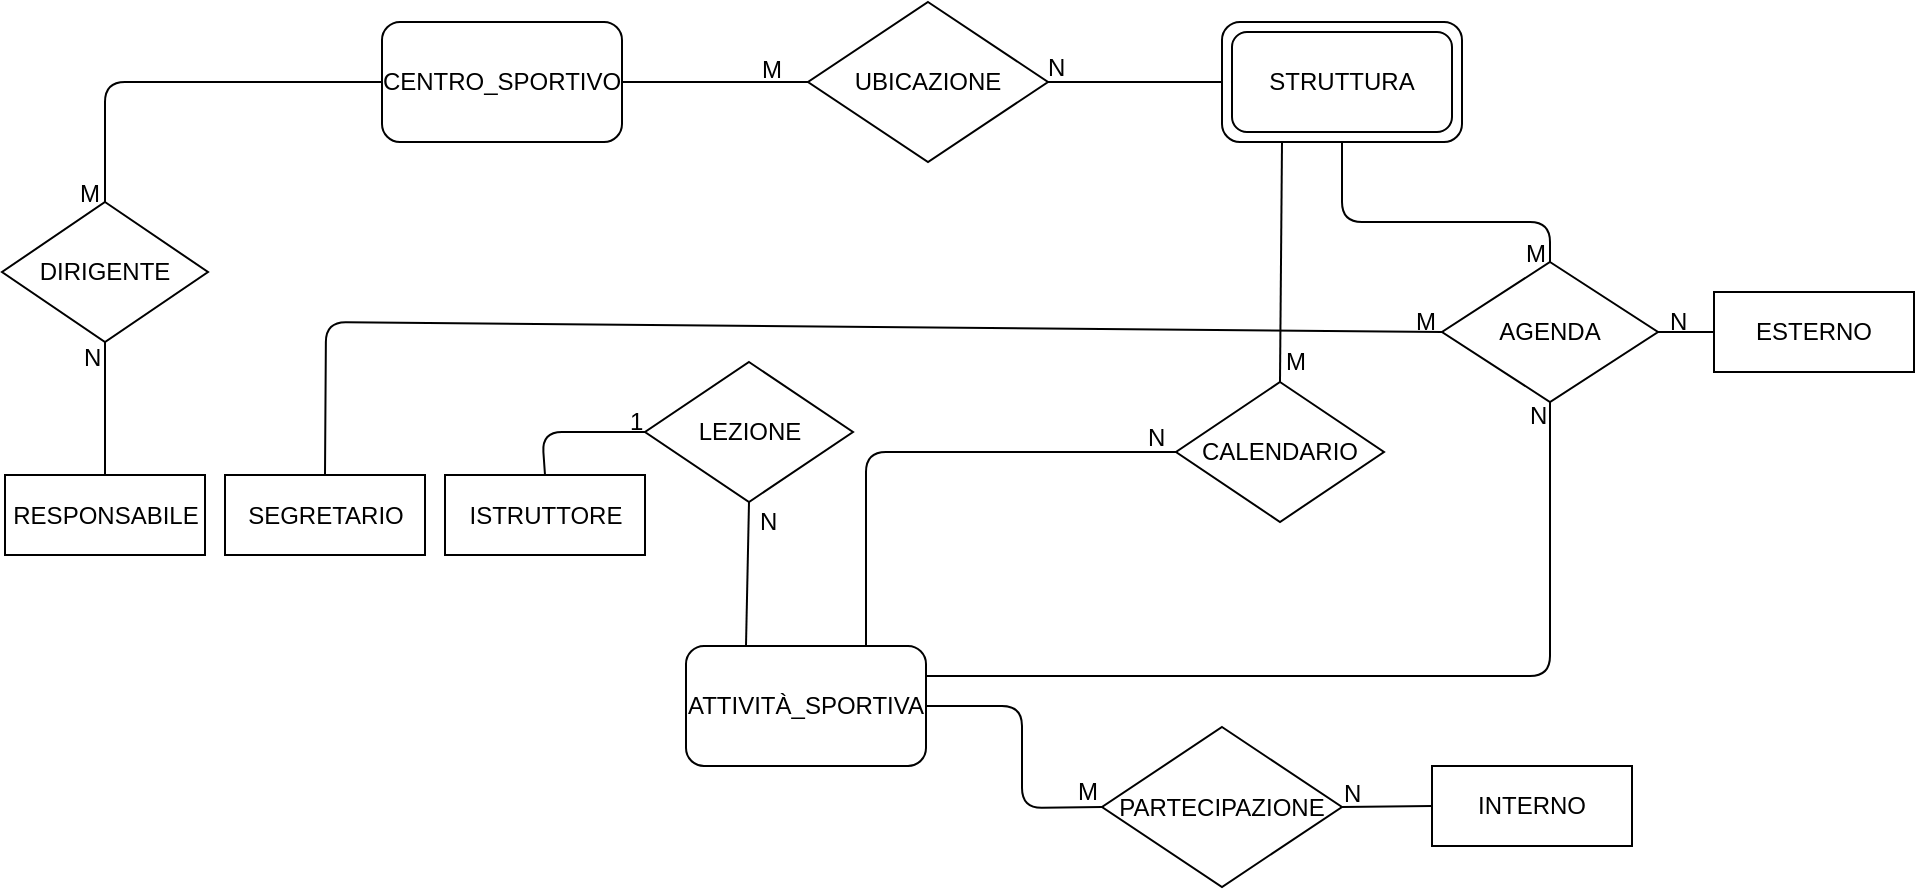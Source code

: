 <mxfile version="12.3.7" type="google" pages="1"><diagram id="Aw6QdjpMNXDiBpd66T-A" name="Page-1"><mxGraphModel dx="2192" dy="712" grid="1" gridSize="10" guides="1" tooltips="1" connect="1" arrows="1" fold="1" page="1" pageScale="1" pageWidth="827" pageHeight="1169" background="none" math="0" shadow="0"><root><mxCell id="0"/><mxCell id="1" parent="0"/><mxCell id="k0zxc7oNtUSK1LLmibow-13" value="RESPONSABILE" style="rounded=0;whiteSpace=wrap;html=1;" parent="1" vertex="1"><mxGeometry x="-138.5" y="326.5" width="100" height="40" as="geometry"/></mxCell><mxCell id="k0zxc7oNtUSK1LLmibow-14" value="SEGRETARIO" style="rounded=0;whiteSpace=wrap;html=1;" parent="1" vertex="1"><mxGeometry x="-28.5" y="326.5" width="100" height="40" as="geometry"/></mxCell><mxCell id="k0zxc7oNtUSK1LLmibow-15" value="ISTRUTTORE" style="rounded=0;whiteSpace=wrap;html=1;" parent="1" vertex="1"><mxGeometry x="81.5" y="326.5" width="100" height="40" as="geometry"/></mxCell><mxCell id="k0zxc7oNtUSK1LLmibow-1" value="CENTRO_SPORTIVO" style="rounded=1;whiteSpace=wrap;html=1;" parent="1" vertex="1"><mxGeometry x="50" y="100" width="120" height="60" as="geometry"/></mxCell><mxCell id="k0zxc7oNtUSK1LLmibow-2" value="STRUTTURA" style="rounded=1;whiteSpace=wrap;html=1;" parent="1" vertex="1"><mxGeometry x="470" y="100" width="120" height="60" as="geometry"/></mxCell><mxCell id="k0zxc7oNtUSK1LLmibow-3" value="UBICAZIONE" style="rhombus;whiteSpace=wrap;html=1;" parent="1" vertex="1"><mxGeometry x="263" y="90" width="120" height="80" as="geometry"/></mxCell><mxCell id="k0zxc7oNtUSK1LLmibow-7" value="DIRIGENTE" style="rhombus;whiteSpace=wrap;html=1;" parent="1" vertex="1"><mxGeometry x="-140" y="190" width="103" height="70" as="geometry"/></mxCell><mxCell id="k0zxc7oNtUSK1LLmibow-8" value="AGENDA" style="rhombus;whiteSpace=wrap;html=1;" parent="1" vertex="1"><mxGeometry x="580" y="220" width="108" height="70" as="geometry"/></mxCell><mxCell id="k0zxc7oNtUSK1LLmibow-9" value="CALENDARIO&lt;span style=&quot;color: rgba(0 , 0 , 0 , 0) ; font-family: monospace ; font-size: 0px ; white-space: nowrap&quot;&gt;%3CmxGraphModel%3E%3Croot%3E%3CmxCell%20id%3D%220%22%2F%3E%3CmxCell%20id%3D%221%22%20parent%3D%220%22%2F%3E%3CmxCell%20id%3D%222%22%20value%3D%22AGENDA%22%20style%3D%22rhombus%3BwhiteSpace%3Dwrap%3Bhtml%3D1%3B%22%20vertex%3D%221%22%20parent%3D%221%22%3E%3CmxGeometry%20x%3D%22560%22%20y%3D%22220%22%20width%3D%22130%22%20height%3D%2280%22%20as%3D%22geometry%22%2F%3E%3C%2FmxCell%3E%3C%2Froot%3E%3C%2FmxGraphModel%3E&lt;/span&gt;&lt;span style=&quot;color: rgba(0 , 0 , 0 , 0) ; font-family: monospace ; font-size: 0px ; white-space: nowrap&quot;&gt;%3CmxGraphModel%3E%3Croot%3E%3CmxCell%20id%3D%220%22%2F%3E%3CmxCell%20id%3D%221%22%20parent%3D%220%22%2F%3E%3CmxCell%20id%3D%222%22%20value%3D%22AGENDA%22%20style%3D%22rhombus%3BwhiteSpace%3Dwrap%3Bhtml%3D1%3B%22%20vertex%3D%221%22%20parent%3D%221%22%3E%3CmxGeometry%20x%3D%22560%22%20y%3D%22220%22%20width%3D%22130%22%20height%3D%2280%22%20as%3D%22geometry%22%2F%3E%3C%2FmxCell%3E%3C%2Froot%3E%3C%2FmxGraphModel%3E&lt;/span&gt;&lt;span style=&quot;color: rgba(0 , 0 , 0 , 0) ; font-family: monospace ; font-size: 0px ; white-space: nowrap&quot;&gt;%3CmxGraphModel%3E%3Croot%3E%3CmxCell%20id%3D%220%22%2F%3E%3CmxCell%20id%3D%221%22%20parent%3D%220%22%2F%3E%3CmxCell%20id%3D%222%22%20value%3D%22AGENDA%22%20style%3D%22rhombus%3BwhiteSpace%3Dwrap%3Bhtml%3D1%3B%22%20vertex%3D%221%22%20parent%3D%221%22%3E%3CmxGeometry%20x%3D%22560%22%20y%3D%22220%22%20width%3D%22130%22%20height%3D%2280%22%20as%3D%22geometry%22%2F%3E%3C%2FmxCell%3E%3C%2Froot%3E%3C%2FmxGraphModel%3E&lt;/span&gt;" style="rhombus;whiteSpace=wrap;html=1;" parent="1" vertex="1"><mxGeometry x="447" y="280" width="104" height="70" as="geometry"/></mxCell><mxCell id="k0zxc7oNtUSK1LLmibow-10" value="&lt;font&gt;&lt;font style=&quot;font-size: 12px&quot;&gt;PARTECIPAZIONE&lt;/font&gt;&lt;br&gt;&lt;/font&gt;" style="rhombus;whiteSpace=wrap;html=1;" parent="1" vertex="1"><mxGeometry x="410" y="452.5" width="120" height="80" as="geometry"/></mxCell><mxCell id="k0zxc7oNtUSK1LLmibow-18" value="INTERNO" style="rounded=0;whiteSpace=wrap;html=1;" parent="1" vertex="1"><mxGeometry x="575" y="472" width="100" height="40" as="geometry"/></mxCell><mxCell id="k0zxc7oNtUSK1LLmibow-19" value="ESTERNO" style="rounded=0;whiteSpace=wrap;html=1;shadow=0;" parent="1" vertex="1"><mxGeometry x="716" y="235" width="100" height="40" as="geometry"/></mxCell><mxCell id="k0zxc7oNtUSK1LLmibow-20" value="" style="endArrow=none;html=1;exitX=1;exitY=0.5;exitDx=0;exitDy=0;entryX=0;entryY=0.5;entryDx=0;entryDy=0;" parent="1" source="k0zxc7oNtUSK1LLmibow-1" target="k0zxc7oNtUSK1LLmibow-3" edge="1"><mxGeometry width="50" height="50" relative="1" as="geometry"><mxPoint x="210" y="150" as="sourcePoint"/><mxPoint x="260" y="100" as="targetPoint"/></mxGeometry></mxCell><mxCell id="k0zxc7oNtUSK1LLmibow-21" value="" style="endArrow=none;html=1;exitX=1;exitY=0.5;exitDx=0;exitDy=0;entryX=0;entryY=0.5;entryDx=0;entryDy=0;" parent="1" source="k0zxc7oNtUSK1LLmibow-3" target="k0zxc7oNtUSK1LLmibow-2" edge="1"><mxGeometry width="50" height="50" relative="1" as="geometry"><mxPoint x="390" y="80" as="sourcePoint"/><mxPoint x="440" y="30" as="targetPoint"/></mxGeometry></mxCell><mxCell id="k0zxc7oNtUSK1LLmibow-22" value="" style="endArrow=none;html=1;exitX=0.5;exitY=0;exitDx=0;exitDy=0;entryX=0;entryY=0.5;entryDx=0;entryDy=0;" parent="1" source="k0zxc7oNtUSK1LLmibow-7" target="k0zxc7oNtUSK1LLmibow-1" edge="1"><mxGeometry width="50" height="50" relative="1" as="geometry"><mxPoint x="31.5" y="220" as="sourcePoint"/><mxPoint x="30" y="130" as="targetPoint"/><Array as="points"><mxPoint x="-88.5" y="130"/></Array></mxGeometry></mxCell><mxCell id="k0zxc7oNtUSK1LLmibow-30" value="" style="endArrow=none;html=1;fillColor=#1A1A1A;entryX=0.5;entryY=1;entryDx=0;entryDy=0;exitX=0.5;exitY=0;exitDx=0;exitDy=0;" parent="1" source="k0zxc7oNtUSK1LLmibow-13" target="k0zxc7oNtUSK1LLmibow-7" edge="1"><mxGeometry width="50" height="50" relative="1" as="geometry"><mxPoint x="-58.5" y="310" as="sourcePoint"/><mxPoint x="-8.5" y="260" as="targetPoint"/></mxGeometry></mxCell><mxCell id="k0zxc7oNtUSK1LLmibow-32" value="" style="endArrow=none;html=1;fillColor=#1A1A1A;entryX=0;entryY=0.5;entryDx=0;entryDy=0;exitX=0.5;exitY=0;exitDx=0;exitDy=0;" parent="1" source="k0zxc7oNtUSK1LLmibow-14" target="k0zxc7oNtUSK1LLmibow-8" edge="1"><mxGeometry width="50" height="50" relative="1" as="geometry"><mxPoint x="110" y="328.5" as="sourcePoint"/><mxPoint x="296" y="227" as="targetPoint"/><Array as="points"><mxPoint x="22" y="250"/></Array></mxGeometry></mxCell><mxCell id="k0zxc7oNtUSK1LLmibow-33" value="" style="endArrow=none;html=1;fillColor=#1A1A1A;entryX=0.5;entryY=1;entryDx=0;entryDy=0;exitX=0.5;exitY=0;exitDx=0;exitDy=0;" parent="1" source="k0zxc7oNtUSK1LLmibow-8" target="k0zxc7oNtUSK1LLmibow-2" edge="1"><mxGeometry width="50" height="50" relative="1" as="geometry"><mxPoint x="480" y="280" as="sourcePoint"/><mxPoint x="530" y="230" as="targetPoint"/><Array as="points"><mxPoint x="634" y="200"/><mxPoint x="530" y="200"/></Array></mxGeometry></mxCell><mxCell id="k0zxc7oNtUSK1LLmibow-36" value="" style="endArrow=none;html=1;fillColor=#1A1A1A;exitX=0.5;exitY=0;exitDx=0;exitDy=0;entryX=0.25;entryY=1;entryDx=0;entryDy=0;" parent="1" source="k0zxc7oNtUSK1LLmibow-9" target="k0zxc7oNtUSK1LLmibow-2" edge="1"><mxGeometry width="50" height="50" relative="1" as="geometry"><mxPoint x="470" y="330" as="sourcePoint"/><mxPoint x="460" y="230" as="targetPoint"/><Array as="points"/></mxGeometry></mxCell><mxCell id="k0zxc7oNtUSK1LLmibow-59" value="ATTIVITÀ_SPORTIVA" style="rounded=1;whiteSpace=wrap;html=1;" parent="1" vertex="1"><mxGeometry x="202" y="412" width="120" height="60" as="geometry"/></mxCell><mxCell id="ZdV4D8KelWBaxd4M18_M-2" value="" style="endArrow=none;html=1;entryX=0.5;entryY=1;entryDx=0;entryDy=0;exitX=1;exitY=0.25;exitDx=0;exitDy=0;" parent="1" source="k0zxc7oNtUSK1LLmibow-59" target="k0zxc7oNtUSK1LLmibow-8" edge="1"><mxGeometry width="50" height="50" relative="1" as="geometry"><mxPoint x="-40" y="730" as="sourcePoint"/><mxPoint x="10" y="680" as="targetPoint"/><Array as="points"><mxPoint x="634" y="427"/><mxPoint x="634" y="350"/></Array></mxGeometry></mxCell><mxCell id="ZdV4D8KelWBaxd4M18_M-9" value="LEZIONE" style="rhombus;whiteSpace=wrap;html=1;" parent="1" vertex="1"><mxGeometry x="181.5" y="270" width="104" height="70" as="geometry"/></mxCell><mxCell id="ZdV4D8KelWBaxd4M18_M-10" value="" style="endArrow=none;html=1;entryX=0.5;entryY=0;entryDx=0;entryDy=0;exitX=0;exitY=0.5;exitDx=0;exitDy=0;" parent="1" source="ZdV4D8KelWBaxd4M18_M-9" target="k0zxc7oNtUSK1LLmibow-15" edge="1"><mxGeometry width="50" height="50" relative="1" as="geometry"><mxPoint x="-140" y="720" as="sourcePoint"/><mxPoint x="-90" y="670" as="targetPoint"/><Array as="points"><mxPoint x="130" y="305"/></Array></mxGeometry></mxCell><mxCell id="ZdV4D8KelWBaxd4M18_M-14" value="" style="endArrow=none;html=1;exitX=1;exitY=0.5;exitDx=0;exitDy=0;entryX=0;entryY=0.5;entryDx=0;entryDy=0;" parent="1" source="k0zxc7oNtUSK1LLmibow-10" target="k0zxc7oNtUSK1LLmibow-18" edge="1"><mxGeometry width="50" height="50" relative="1" as="geometry"><mxPoint x="150" y="495" as="sourcePoint"/><mxPoint x="351" y="548.5" as="targetPoint"/></mxGeometry></mxCell><mxCell id="ZdV4D8KelWBaxd4M18_M-19" value="" style="endArrow=none;html=1;strokeWidth=1;entryX=0;entryY=0.5;entryDx=0;entryDy=0;exitX=1;exitY=0.5;exitDx=0;exitDy=0;" parent="1" source="k0zxc7oNtUSK1LLmibow-59" target="k0zxc7oNtUSK1LLmibow-10" edge="1"><mxGeometry width="50" height="50" relative="1" as="geometry"><mxPoint x="218" y="709" as="sourcePoint"/><mxPoint x="268" y="659" as="targetPoint"/><Array as="points"><mxPoint x="370" y="442"/><mxPoint x="370" y="493"/></Array></mxGeometry></mxCell><mxCell id="ZdV4D8KelWBaxd4M18_M-24" value="" style="endArrow=none;html=1;strokeWidth=1;entryX=0.5;entryY=1;entryDx=0;entryDy=0;exitX=0.25;exitY=0;exitDx=0;exitDy=0;" parent="1" source="k0zxc7oNtUSK1LLmibow-59" target="ZdV4D8KelWBaxd4M18_M-9" edge="1"><mxGeometry width="50" height="50" relative="1" as="geometry"><mxPoint x="340" y="390" as="sourcePoint"/><mxPoint x="390" y="340" as="targetPoint"/></mxGeometry></mxCell><mxCell id="ZdV4D8KelWBaxd4M18_M-27" value="" style="endArrow=none;html=1;strokeWidth=1;entryX=0;entryY=0.5;entryDx=0;entryDy=0;exitX=0.75;exitY=0;exitDx=0;exitDy=0;" parent="1" source="k0zxc7oNtUSK1LLmibow-59" target="k0zxc7oNtUSK1LLmibow-9" edge="1"><mxGeometry width="50" height="50" relative="1" as="geometry"><mxPoint x="350" y="400" as="sourcePoint"/><mxPoint x="400" y="350" as="targetPoint"/><Array as="points"><mxPoint x="292" y="315"/></Array></mxGeometry></mxCell><mxCell id="ZdV4D8KelWBaxd4M18_M-30" value="M" style="text;html=1;resizable=0;points=[];autosize=1;align=left;verticalAlign=top;spacingTop=-4;" parent="1" vertex="1"><mxGeometry x="396" y="475" width="30" height="20" as="geometry"/></mxCell><mxCell id="ZdV4D8KelWBaxd4M18_M-31" value="N" style="text;html=1;resizable=0;points=[];autosize=1;align=left;verticalAlign=top;spacingTop=-4;" parent="1" vertex="1"><mxGeometry x="529" y="476" width="20" height="20" as="geometry"/></mxCell><mxCell id="ZdV4D8KelWBaxd4M18_M-32" value="M" style="text;html=1;resizable=0;points=[];autosize=1;align=left;verticalAlign=top;spacingTop=-4;" parent="1" vertex="1"><mxGeometry x="238" y="114" width="30" height="20" as="geometry"/></mxCell><mxCell id="ZdV4D8KelWBaxd4M18_M-33" value="N" style="text;html=1;resizable=0;points=[];autosize=1;align=left;verticalAlign=top;spacingTop=-4;" parent="1" vertex="1"><mxGeometry x="381" y="113" width="20" height="20" as="geometry"/></mxCell><mxCell id="ZdV4D8KelWBaxd4M18_M-35" value="M" style="text;html=1;resizable=0;points=[];autosize=1;align=left;verticalAlign=top;spacingTop=-4;" parent="1" vertex="1"><mxGeometry x="-103" y="176" width="30" height="20" as="geometry"/></mxCell><mxCell id="ZdV4D8KelWBaxd4M18_M-36" value="N" style="text;html=1;resizable=0;points=[];autosize=1;align=left;verticalAlign=top;spacingTop=-4;" parent="1" vertex="1"><mxGeometry x="-101" y="258" width="20" height="20" as="geometry"/></mxCell><mxCell id="ZdV4D8KelWBaxd4M18_M-37" value="M" style="text;html=1;resizable=0;points=[];autosize=1;align=left;verticalAlign=top;spacingTop=-4;" parent="1" vertex="1"><mxGeometry x="565" y="240" width="30" height="20" as="geometry"/></mxCell><mxCell id="ZdV4D8KelWBaxd4M18_M-38" value="N" style="text;html=1;resizable=0;points=[];autosize=1;align=left;verticalAlign=top;spacingTop=-4;" parent="1" vertex="1"><mxGeometry x="692" y="240" width="20" height="20" as="geometry"/></mxCell><mxCell id="ZdV4D8KelWBaxd4M18_M-39" value="1" style="text;html=1;resizable=0;points=[];autosize=1;align=left;verticalAlign=top;spacingTop=-4;" parent="1" vertex="1"><mxGeometry x="171.5" y="290" width="20" height="20" as="geometry"/></mxCell><mxCell id="ZdV4D8KelWBaxd4M18_M-40" value="N" style="text;html=1;resizable=0;points=[];autosize=1;align=left;verticalAlign=top;spacingTop=-4;" parent="1" vertex="1"><mxGeometry x="237" y="340" width="20" height="20" as="geometry"/></mxCell><mxCell id="ZdV4D8KelWBaxd4M18_M-43" value="M" style="text;html=1;resizable=0;points=[];autosize=1;align=left;verticalAlign=top;spacingTop=-4;" parent="1" vertex="1"><mxGeometry x="500" y="260" width="30" height="20" as="geometry"/></mxCell><mxCell id="ZdV4D8KelWBaxd4M18_M-44" value="N" style="text;html=1;resizable=0;points=[];autosize=1;align=left;verticalAlign=top;spacingTop=-4;" parent="1" vertex="1"><mxGeometry x="431" y="298" width="20" height="20" as="geometry"/></mxCell><mxCell id="xgYmdGJ_hanfCFpMdimu-1" value="" style="rounded=1;whiteSpace=wrap;html=1;fillColor=none;" parent="1" vertex="1"><mxGeometry x="475" y="105" width="110" height="50" as="geometry"/></mxCell><mxCell id="YVyzdtoLo3FPAfbgLt25-1" value="M" style="text;html=1;resizable=0;points=[];autosize=1;align=left;verticalAlign=top;spacingTop=-4;" parent="1" vertex="1"><mxGeometry x="620" y="206" width="30" height="20" as="geometry"/></mxCell><mxCell id="YVyzdtoLo3FPAfbgLt25-2" value="N" style="text;html=1;resizable=0;points=[];autosize=1;align=left;verticalAlign=top;spacingTop=-4;" parent="1" vertex="1"><mxGeometry x="622" y="287" width="20" height="20" as="geometry"/></mxCell><mxCell id="ibHLkmDr56bYwjsvX8wk-4" value="" style="endArrow=none;html=1;entryX=0;entryY=0.5;entryDx=0;entryDy=0;exitX=1;exitY=0.5;exitDx=0;exitDy=0;" edge="1" parent="1" source="k0zxc7oNtUSK1LLmibow-8" target="k0zxc7oNtUSK1LLmibow-19"><mxGeometry width="50" height="50" relative="1" as="geometry"><mxPoint x="716" y="340" as="sourcePoint"/><mxPoint x="720" y="120" as="targetPoint"/></mxGeometry></mxCell></root></mxGraphModel></diagram></mxfile>